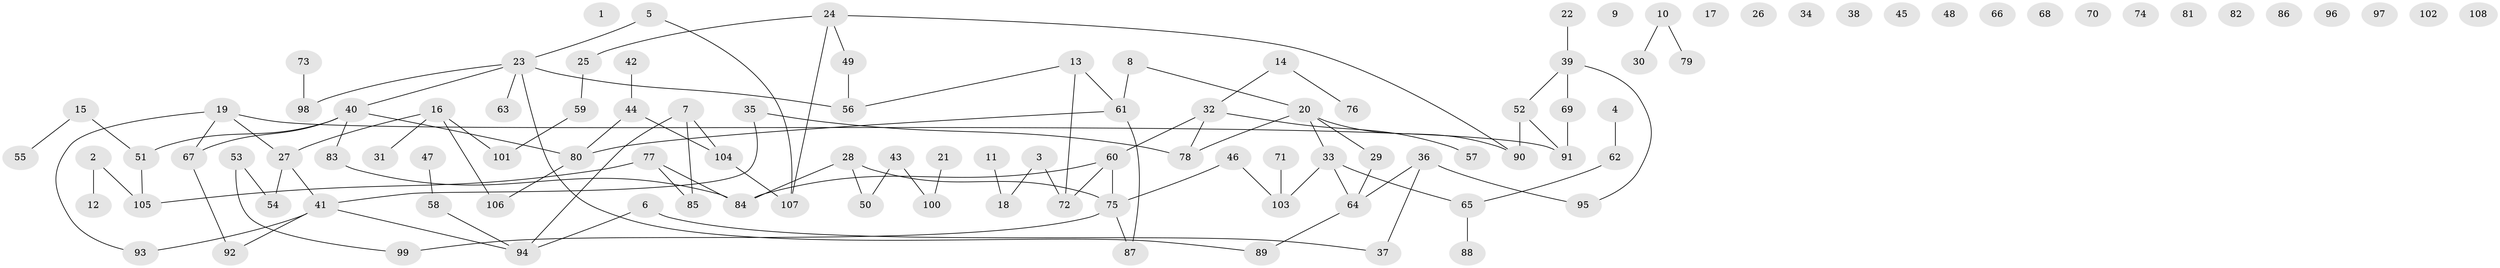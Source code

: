 // coarse degree distribution, {0: 0.3333333333333333, 2: 0.18333333333333332, 3: 0.11666666666666667, 1: 0.15, 7: 0.06666666666666667, 4: 0.06666666666666667, 5: 0.03333333333333333, 6: 0.05}
// Generated by graph-tools (version 1.1) at 2025/16/03/04/25 18:16:42]
// undirected, 108 vertices, 111 edges
graph export_dot {
graph [start="1"]
  node [color=gray90,style=filled];
  1;
  2;
  3;
  4;
  5;
  6;
  7;
  8;
  9;
  10;
  11;
  12;
  13;
  14;
  15;
  16;
  17;
  18;
  19;
  20;
  21;
  22;
  23;
  24;
  25;
  26;
  27;
  28;
  29;
  30;
  31;
  32;
  33;
  34;
  35;
  36;
  37;
  38;
  39;
  40;
  41;
  42;
  43;
  44;
  45;
  46;
  47;
  48;
  49;
  50;
  51;
  52;
  53;
  54;
  55;
  56;
  57;
  58;
  59;
  60;
  61;
  62;
  63;
  64;
  65;
  66;
  67;
  68;
  69;
  70;
  71;
  72;
  73;
  74;
  75;
  76;
  77;
  78;
  79;
  80;
  81;
  82;
  83;
  84;
  85;
  86;
  87;
  88;
  89;
  90;
  91;
  92;
  93;
  94;
  95;
  96;
  97;
  98;
  99;
  100;
  101;
  102;
  103;
  104;
  105;
  106;
  107;
  108;
  2 -- 12;
  2 -- 105;
  3 -- 18;
  3 -- 72;
  4 -- 62;
  5 -- 23;
  5 -- 107;
  6 -- 37;
  6 -- 94;
  7 -- 85;
  7 -- 94;
  7 -- 104;
  8 -- 20;
  8 -- 61;
  10 -- 30;
  10 -- 79;
  11 -- 18;
  13 -- 56;
  13 -- 61;
  13 -- 72;
  14 -- 32;
  14 -- 76;
  15 -- 51;
  15 -- 55;
  16 -- 27;
  16 -- 31;
  16 -- 101;
  16 -- 106;
  19 -- 27;
  19 -- 67;
  19 -- 91;
  19 -- 93;
  20 -- 29;
  20 -- 33;
  20 -- 78;
  20 -- 90;
  21 -- 100;
  22 -- 39;
  23 -- 40;
  23 -- 56;
  23 -- 63;
  23 -- 89;
  23 -- 98;
  24 -- 25;
  24 -- 49;
  24 -- 90;
  24 -- 107;
  25 -- 59;
  27 -- 41;
  27 -- 54;
  28 -- 50;
  28 -- 75;
  28 -- 84;
  29 -- 64;
  32 -- 57;
  32 -- 60;
  32 -- 78;
  33 -- 64;
  33 -- 65;
  33 -- 103;
  35 -- 41;
  35 -- 78;
  36 -- 37;
  36 -- 64;
  36 -- 95;
  39 -- 52;
  39 -- 69;
  39 -- 95;
  40 -- 51;
  40 -- 67;
  40 -- 80;
  40 -- 83;
  41 -- 92;
  41 -- 93;
  41 -- 94;
  42 -- 44;
  43 -- 50;
  43 -- 100;
  44 -- 80;
  44 -- 104;
  46 -- 75;
  46 -- 103;
  47 -- 58;
  49 -- 56;
  51 -- 105;
  52 -- 90;
  52 -- 91;
  53 -- 54;
  53 -- 99;
  58 -- 94;
  59 -- 101;
  60 -- 72;
  60 -- 75;
  60 -- 84;
  61 -- 80;
  61 -- 87;
  62 -- 65;
  64 -- 89;
  65 -- 88;
  67 -- 92;
  69 -- 91;
  71 -- 103;
  73 -- 98;
  75 -- 87;
  75 -- 99;
  77 -- 84;
  77 -- 85;
  77 -- 105;
  80 -- 106;
  83 -- 84;
  104 -- 107;
}

